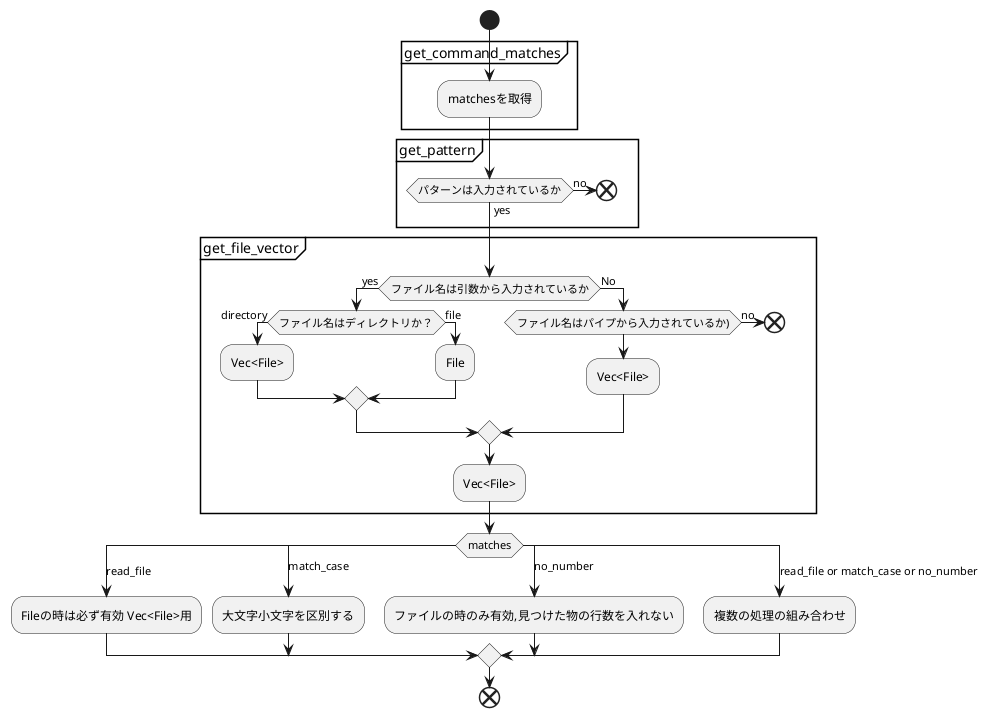 @startuml
start
group get_command_matches
   :matchesを取得;
end group

group get_pattern
    if (パターンは入力されているか) then (yes)
        else (no)
        end
    endif
end group

group get_file_vector
if(ファイル名は引数から入力されているか) then (yes)
    if(ファイル名はディレクトリか？)then(directory)
        :Vec<File>;
    else(file) 
        :File;
    endif
else(No)
    if(ファイル名はパイプから入力されているか))then(no)
       end
    else
      :Vec<File>;  
    endif
endif
   :Vec<File>;
end group

switch(matches)
   case(read_file)
      :Fileの時は必ず有効 Vec<File>用;
   case(match_case)
      :大文字小文字を区別する;
   case(no_number)
      :ファイルの時のみ有効,見つけた物の行数を入れない;
   case(read_file or match_case or no_number)
      :複数の処理の組み合わせ;
endswitch
end
@enduml
